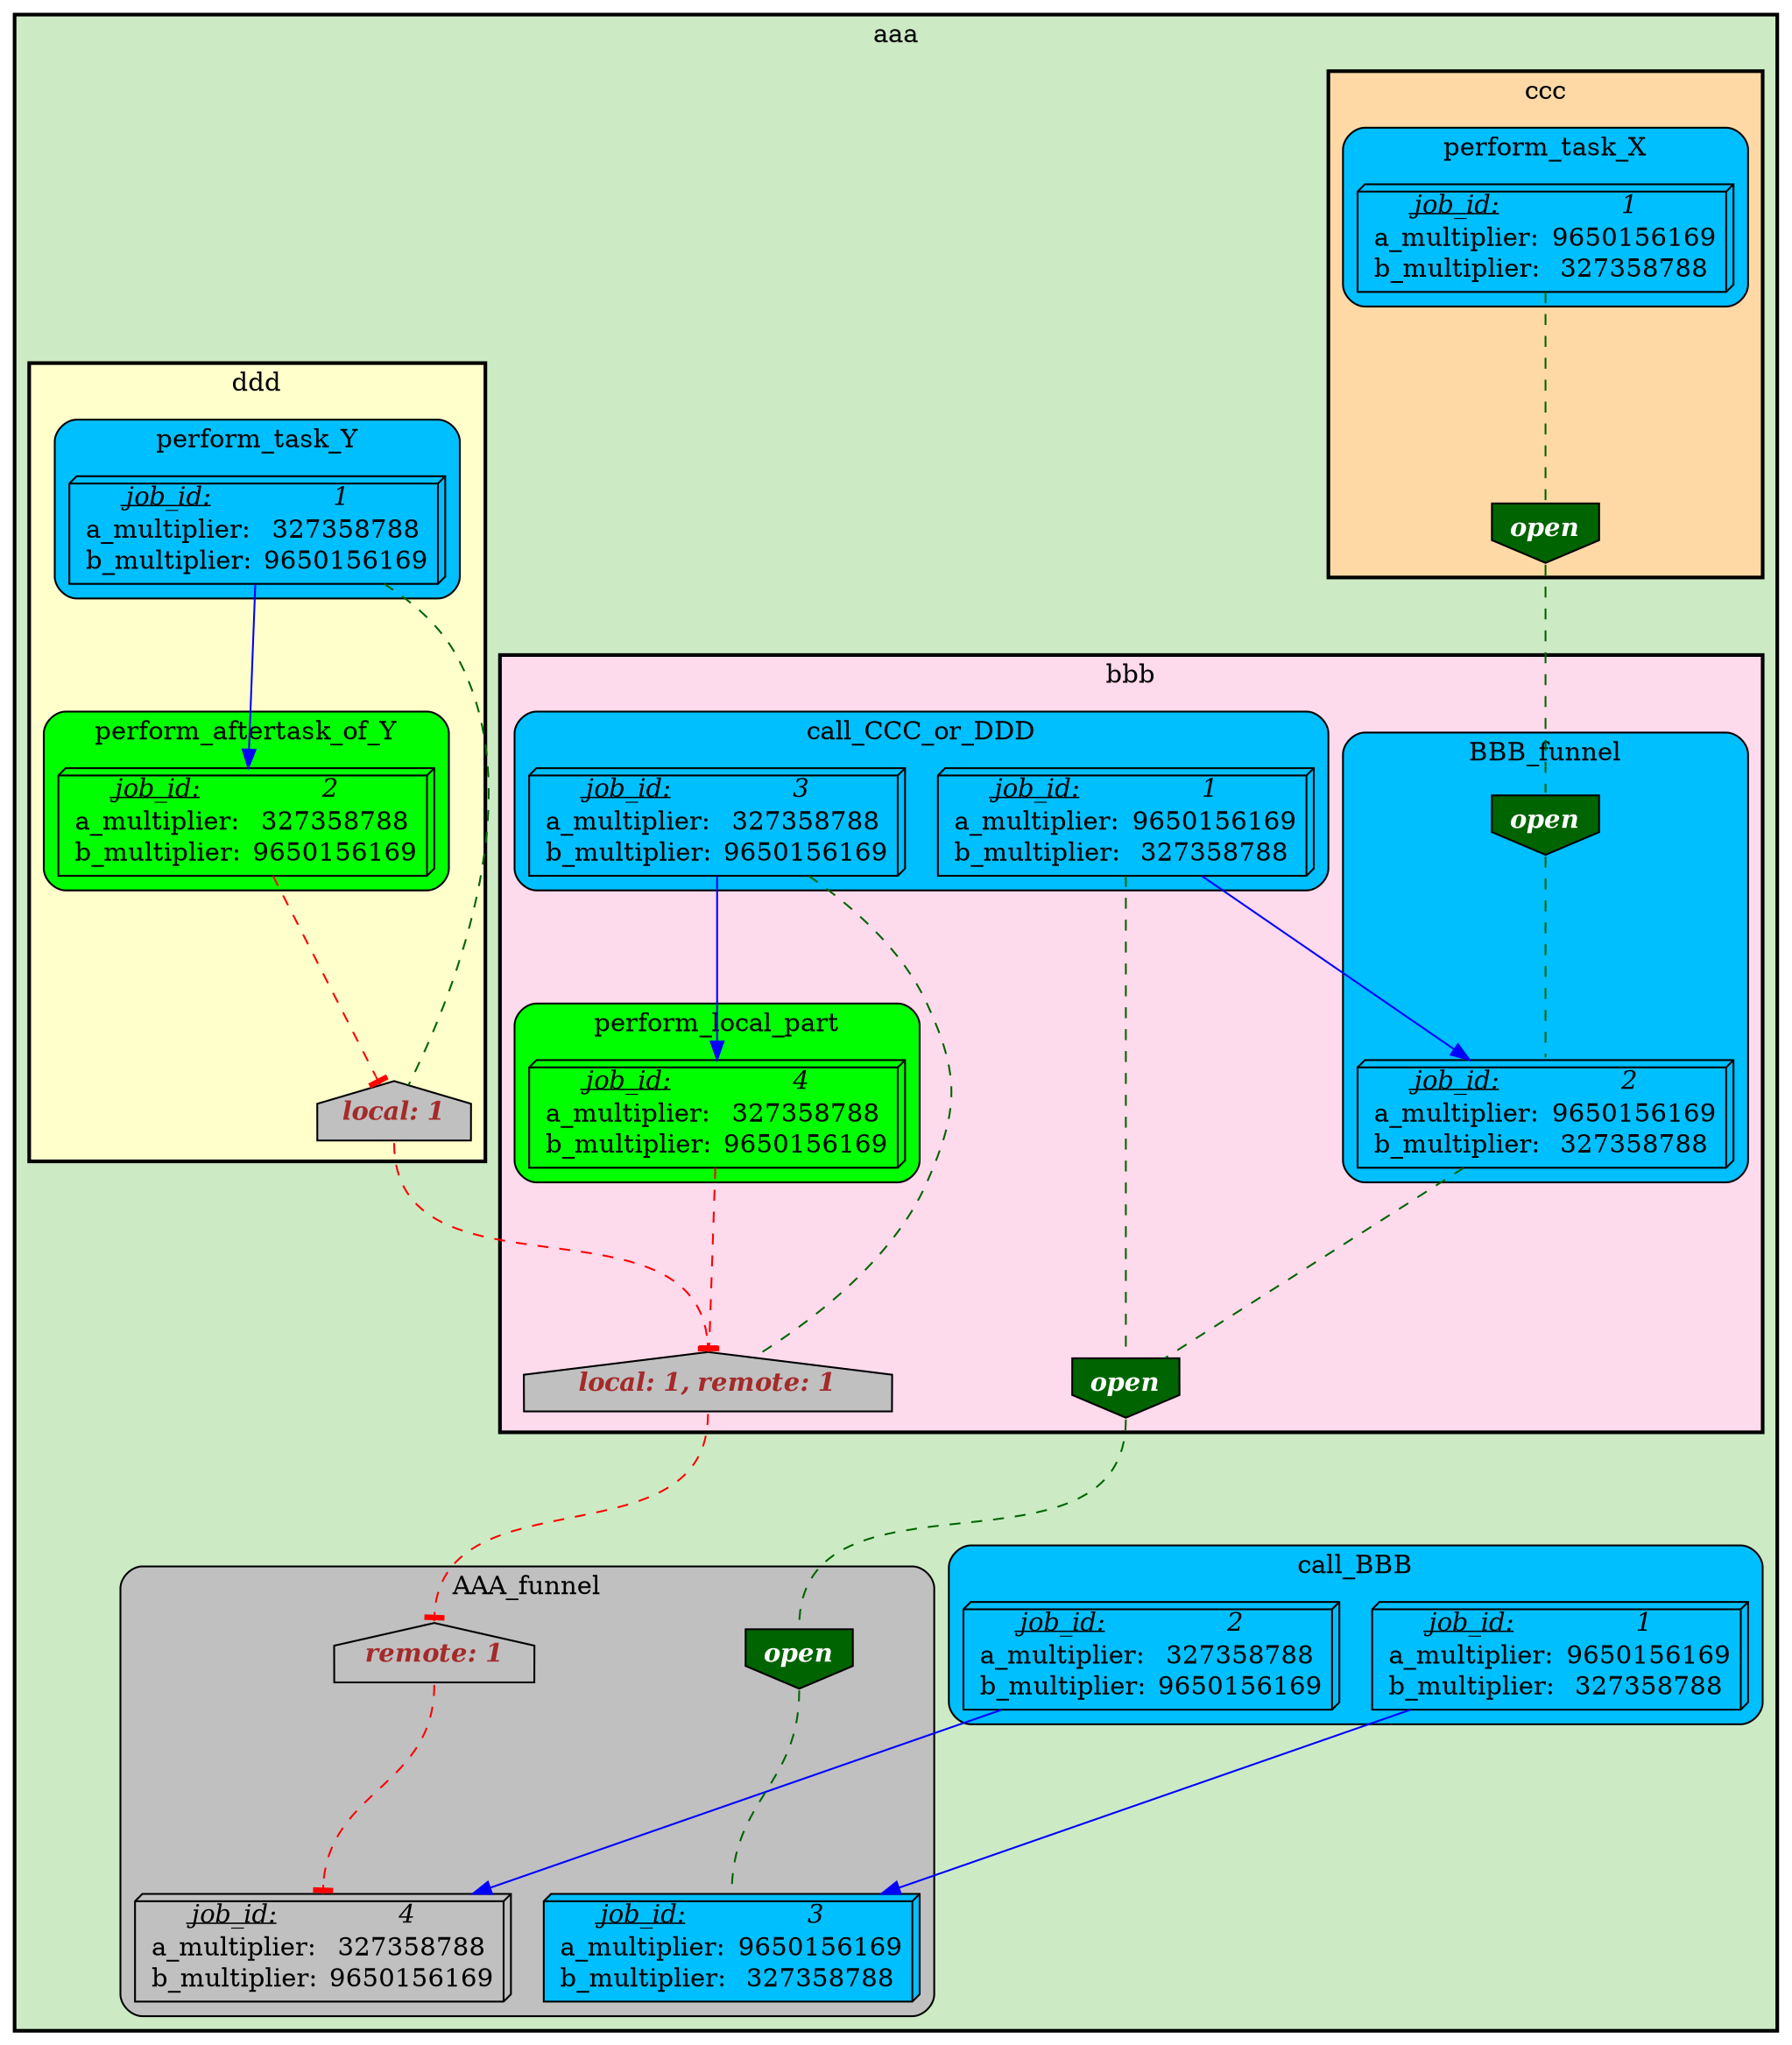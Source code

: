 digraph test {
	ratio="compress"; name = "JobDependencyGraph"; pad = "0"; ranksep = "1.4"; remincross = "true";
	job_1__aaa [fillcolor="DeepSkyBlue", label=<<table border="0" cellborder="0" cellspacing="0" cellpadding="1"><tr><td><u><i>job_id:</i></u></td><td><i>1</i></td></tr><tr><td>a_multiplier:</td><td> 9650156169</td></tr><tr><td>b_multiplier:</td><td> 327358788</td></tr></table>>, shape="box3d", style="filled"];
	job_1__bbb [fillcolor="DeepSkyBlue", label=<<table border="0" cellborder="0" cellspacing="0" cellpadding="1"><tr><td><u><i>job_id:</i></u></td><td><i>1</i></td></tr><tr><td>a_multiplier:</td><td> 9650156169</td></tr><tr><td>b_multiplier:</td><td> 327358788</td></tr></table>>, shape="box3d", style="filled"];
	job_1__ccc [fillcolor="DeepSkyBlue", label=<<table border="0" cellborder="0" cellspacing="0" cellpadding="1"><tr><td><u><i>job_id:</i></u></td><td><i>1</i></td></tr><tr><td>a_multiplier:</td><td> 9650156169</td></tr><tr><td>b_multiplier:</td><td> 327358788</td></tr></table>>, shape="box3d", style="filled"];
	job_1__ddd [fillcolor="DeepSkyBlue", label=<<table border="0" cellborder="0" cellspacing="0" cellpadding="1"><tr><td><u><i>job_id:</i></u></td><td><i>1</i></td></tr><tr><td>a_multiplier:</td><td> 327358788</td></tr><tr><td>b_multiplier:</td><td> 9650156169</td></tr></table>>, shape="box3d", style="filled"];
	job_2__aaa [fillcolor="DeepSkyBlue", label=<<table border="0" cellborder="0" cellspacing="0" cellpadding="1"><tr><td><u><i>job_id:</i></u></td><td><i>2</i></td></tr><tr><td>a_multiplier:</td><td> 327358788</td></tr><tr><td>b_multiplier:</td><td> 9650156169</td></tr></table>>, shape="box3d", style="filled"];
	job_2__bbb [fillcolor="DeepSkyBlue", label=<<table border="0" cellborder="0" cellspacing="0" cellpadding="1"><tr><td><u><i>job_id:</i></u></td><td><i>2</i></td></tr><tr><td>a_multiplier:</td><td> 9650156169</td></tr><tr><td>b_multiplier:</td><td> 327358788</td></tr></table>>, shape="box3d", style="filled"];
	job_2__ddd [fillcolor="green", label=<<table border="0" cellborder="0" cellspacing="0" cellpadding="1"><tr><td><u><i>job_id:</i></u></td><td><i>2</i></td></tr><tr><td>a_multiplier:</td><td> 327358788</td></tr><tr><td>b_multiplier:</td><td> 9650156169</td></tr></table>>, shape="box3d", style="filled"];
	job_3__aaa [fillcolor="DeepSkyBlue", label=<<table border="0" cellborder="0" cellspacing="0" cellpadding="1"><tr><td><u><i>job_id:</i></u></td><td><i>3</i></td></tr><tr><td>a_multiplier:</td><td> 9650156169</td></tr><tr><td>b_multiplier:</td><td> 327358788</td></tr></table>>, shape="box3d", style="filled"];
	job_3__bbb [fillcolor="DeepSkyBlue", label=<<table border="0" cellborder="0" cellspacing="0" cellpadding="1"><tr><td><u><i>job_id:</i></u></td><td><i>3</i></td></tr><tr><td>a_multiplier:</td><td> 327358788</td></tr><tr><td>b_multiplier:</td><td> 9650156169</td></tr></table>>, shape="box3d", style="filled"];
	job_4__aaa [fillcolor="grey", label=<<table border="0" cellborder="0" cellspacing="0" cellpadding="1"><tr><td><u><i>job_id:</i></u></td><td><i>4</i></td></tr><tr><td>a_multiplier:</td><td> 327358788</td></tr><tr><td>b_multiplier:</td><td> 9650156169</td></tr></table>>, shape="box3d", style="filled"];
	job_4__bbb [fillcolor="green", label=<<table border="0" cellborder="0" cellspacing="0" cellpadding="1"><tr><td><u><i>job_id:</i></u></td><td><i>4</i></td></tr><tr><td>a_multiplier:</td><td> 327358788</td></tr><tr><td>b_multiplier:</td><td> 9650156169</td></tr></table>>, shape="box3d", style="filled"];
	semaphore_1__aaa [fillcolor="darkgreen", label=<<table border="0" cellborder="0" cellspacing="0" cellpadding="1"><tr><td colspan="3"><font color="white"><b><i>open</i></b></font></td></tr></table>>, margin="0,0", shape="invhouse", style="filled"];
	semaphore_1__bbb [fillcolor="darkgreen", label=<<table border="0" cellborder="0" cellspacing="0" cellpadding="1"><tr><td colspan="3"><font color="white"><b><i>open</i></b></font></td></tr></table>>, margin="0,0", shape="invhouse", style="filled"];
	semaphore_1__ccc [fillcolor="darkgreen", label=<<table border="0" cellborder="0" cellspacing="0" cellpadding="1"><tr><td colspan="3"><font color="white"><b><i>open</i></b></font></td></tr></table>>, margin="0,0", shape="invhouse", style="filled"];
	semaphore_1__ddd [fillcolor="grey", label=<<table border="0" cellborder="0" cellspacing="0" cellpadding="1"><tr><td colspan="3"><font color="brown"><b><i>local: 1</i></b></font></td></tr></table>>, margin="0,0", shape="house", style="filled"];
	semaphore_2__aaa [fillcolor="grey", label=<<table border="0" cellborder="0" cellspacing="0" cellpadding="1"><tr><td colspan="3"><font color="brown"><b><i>remote: 1</i></b></font></td></tr></table>>, margin="0,0", shape="house", style="filled"];
	semaphore_2__bbb [fillcolor="darkgreen", label=<<table border="0" cellborder="0" cellspacing="0" cellpadding="1"><tr><td colspan="3"><font color="white"><b><i>open</i></b></font></td></tr></table>>, margin="0,0", shape="invhouse", style="filled"];
	semaphore_3__bbb [fillcolor="grey", label=<<table border="0" cellborder="0" cellspacing="0" cellpadding="1"><tr><td colspan="3"><font color="brown"><b><i>local: 1, remote: 1</i></b></font></td></tr></table>>, margin="0,0", shape="house", style="filled"];
	job_1__aaa -> job_3__aaa [color="blue"];
	job_1__bbb -> job_2__bbb [color="blue"];
	job_1__bbb -> semaphore_1__bbb [arrowhead="none", color="darkgreen", style="dashed"];
	job_1__ccc -> semaphore_1__ccc [arrowhead="none", color="darkgreen", style="dashed"];
	job_1__ddd -> job_2__ddd [color="blue"];
	job_1__ddd -> semaphore_1__ddd [arrowhead="none", color="darkgreen", style="dashed"];
	job_2__aaa -> job_4__aaa [color="blue"];
	job_2__bbb -> semaphore_1__bbb [arrowhead="none", color="darkgreen", style="dashed"];
	job_2__ddd -> semaphore_1__ddd [arrowhead="tee", color="red", style="dashed"];
	job_3__bbb -> job_4__bbb [color="blue"];
	job_3__bbb -> semaphore_3__bbb [arrowhead="none", color="darkgreen", style="dashed"];
	job_4__bbb -> semaphore_3__bbb [arrowhead="tee", color="red", style="dashed"];
	semaphore_1__aaa -> job_3__aaa [arrowhead="none", color="darkgreen", headport="n", style="dashed", tailport="s"];
	semaphore_1__bbb -> semaphore_1__aaa [arrowhead="none", color="darkgreen", headport="n", style="dashed", tailport="s"];
	semaphore_1__ccc -> semaphore_2__bbb [arrowhead="none", color="darkgreen", headport="n", style="dashed", tailport="s"];
	semaphore_1__ddd -> semaphore_3__bbb [arrowhead="tee", color="red", headport="n", style="dashed", tailport="s"];
	semaphore_2__aaa -> job_4__aaa [arrowhead="tee", color="red", headport="n", style="dashed", tailport="s"];
	semaphore_2__bbb -> job_2__bbb [arrowhead="none", color="darkgreen", headport="n", style="dashed", tailport="s"];
	semaphore_3__bbb -> semaphore_2__aaa [arrowhead="tee", color="red", headport="n", style="dashed", tailport="s"];

subgraph "cluster_aaa" {
	label="aaa";
	style="bold,filled";
	colorscheme="pastel19";
	fillcolor="3";
	color="";
	subgraph "cluster_AAA_funnel" {
		label="AAA_funnel";
		style="rounded,filled";
		colorscheme="X11";
		fillcolor="grey";
		color="";
		job_3__aaa;
		job_4__aaa;
		semaphore_1__aaa;
		semaphore_2__aaa;
	}
	subgraph "cluster_bbb" {
		label="bbb";
		style="bold,filled";
		colorscheme="pastel19";
		fillcolor="8";
		color="";
		subgraph "cluster_ehive_test_vj_1___BBB_funnel" {
			label="BBB_funnel";
			style="rounded,filled";
			colorscheme="X11";
			fillcolor="DeepSkyBlue";
			color="";
			job_2__bbb;
			semaphore_2__bbb;
		}
		subgraph "cluster_ehive_test_vj_1___call_CCC_or_DDD" {
			label="call_CCC_or_DDD";
			style="rounded,filled";
			colorscheme="X11";
			fillcolor="DeepSkyBlue";
			color="";
			job_1__bbb;
			job_3__bbb;
		}
		subgraph "cluster_ehive_test_vj_1___perform_local_part" {
			label="perform_local_part";
			style="rounded,filled";
			colorscheme="X11";
			fillcolor="green";
			color="";
			job_4__bbb;
		}
		semaphore_1__bbb;
		semaphore_3__bbb;
	}
	subgraph "cluster_call_BBB" {
		label="call_BBB";
		style="rounded,filled";
		colorscheme="X11";
		fillcolor="DeepSkyBlue";
		color="";
		job_1__aaa;
		job_2__aaa;
	}
	subgraph "cluster_ccc" {
		label="ccc";
		style="bold,filled";
		colorscheme="pastel19";
		fillcolor="5";
		color="";
		subgraph "cluster_ehive_test_vj_2___perform_task_X" {
			label="perform_task_X";
			style="rounded,filled";
			colorscheme="X11";
			fillcolor="DeepSkyBlue";
			color="";
			job_1__ccc;
		}
		semaphore_1__ccc;
	}
	subgraph "cluster_ddd" {
		label="ddd";
		style="bold,filled";
		colorscheme="pastel19";
		fillcolor="6";
		color="";
		subgraph "cluster_ehive_test_vj_3___perform_aftertask_of_Y" {
			label="perform_aftertask_of_Y";
			style="rounded,filled";
			colorscheme="X11";
			fillcolor="green";
			color="";
			job_2__ddd;
		}
		subgraph "cluster_ehive_test_vj_3___perform_task_Y" {
			label="perform_task_Y";
			style="rounded,filled";
			colorscheme="X11";
			fillcolor="DeepSkyBlue";
			color="";
			job_1__ddd;
		}
		semaphore_1__ddd;
	}
}
}
